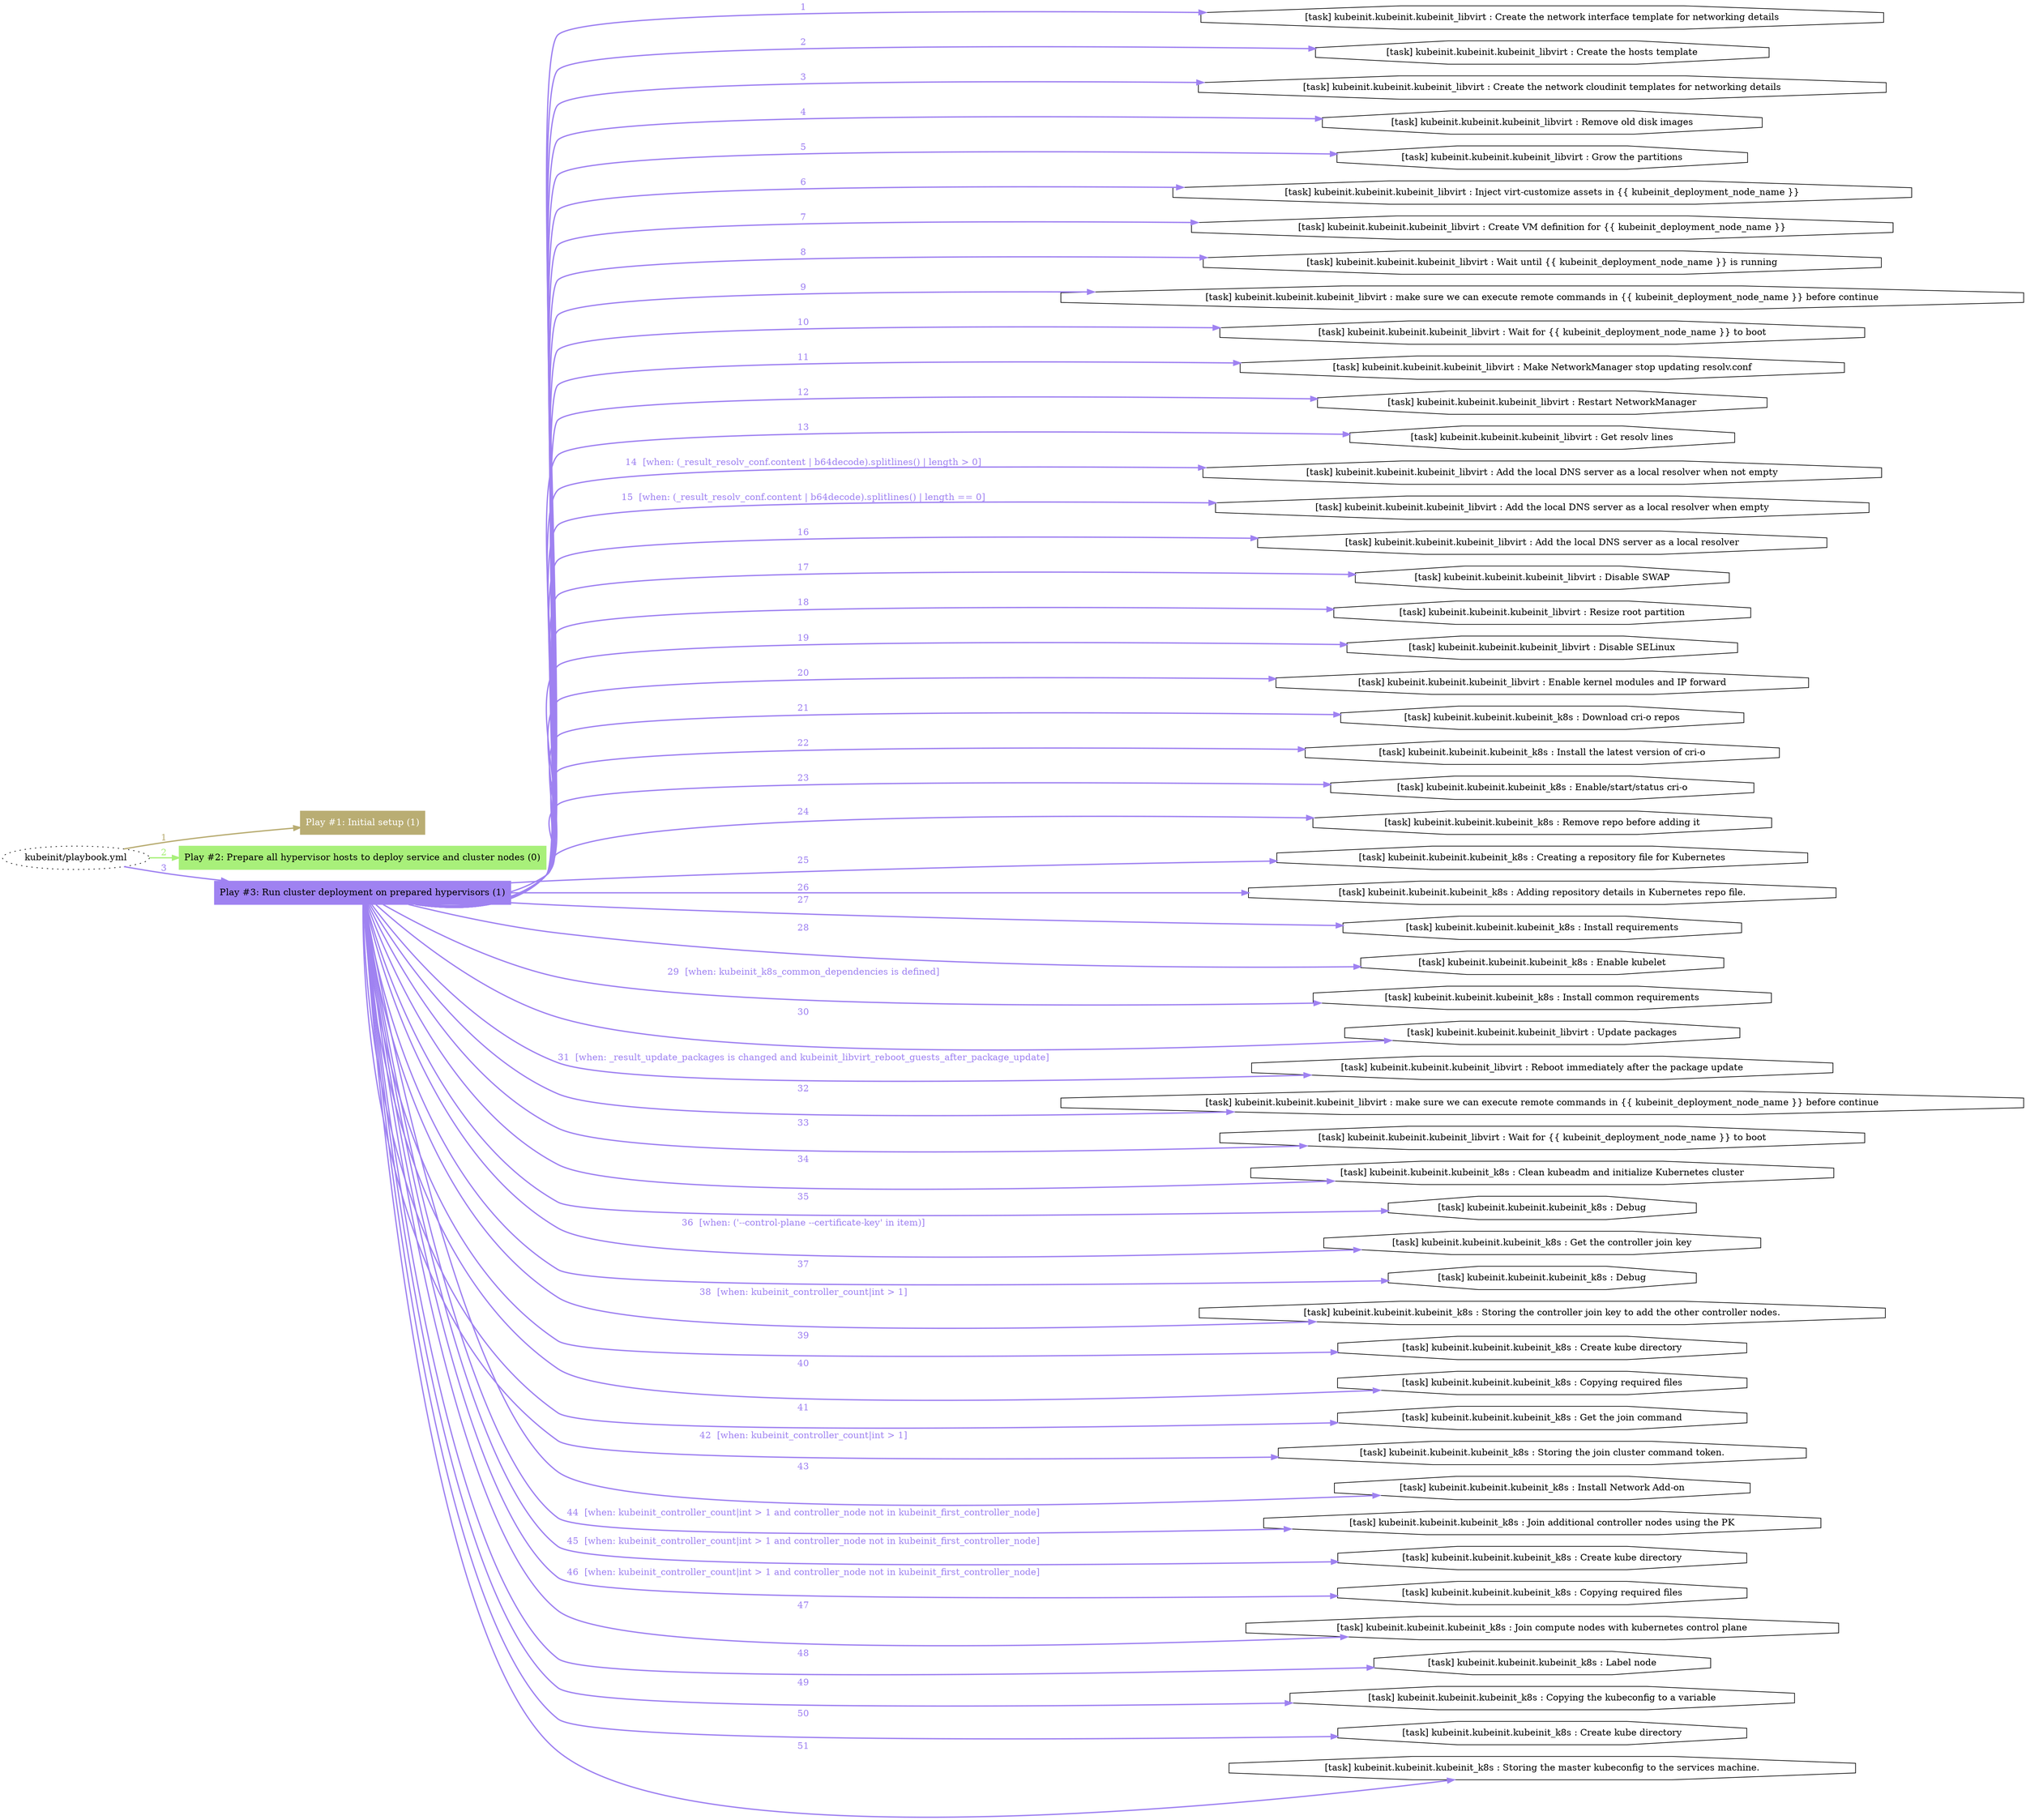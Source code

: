 digraph "kubeinit/playbook.yml "{
	graph [concentrate=true ordering=in rankdir=LR ratio=fill]
	edge [esep=5 sep=10]
	"kubeinit/playbook.yml" [id=root_node style=dotted]
	subgraph "Play #1: Initial setup (1) "{
		"Play #1: Initial setup (1)" [color="#b9ad73" fontcolor="#ffffff" id="play_240100f6-de17-4004-96a5-753d8d8d00fe" shape=box style=filled tooltip=localhost]
		"kubeinit/playbook.yml" -> "Play #1: Initial setup (1)" [label=1 color="#b9ad73" fontcolor="#b9ad73" id="edge_a3b745e9-bcc1-4e27-87c5-efefc333b6f8" style=bold]
	}
	subgraph "Play #2: Prepare all hypervisor hosts to deploy service and cluster nodes (0) "{
		"Play #2: Prepare all hypervisor hosts to deploy service and cluster nodes (0)" [color="#a8f07a" fontcolor="#000000" id="play_a5e8f85e-4047-4293-bc7f-ec71b28ad831" shape=box style=filled tooltip=""]
		"kubeinit/playbook.yml" -> "Play #2: Prepare all hypervisor hosts to deploy service and cluster nodes (0)" [label=2 color="#a8f07a" fontcolor="#a8f07a" id="edge_552d5f08-70af-4394-b814-9c4105e15302" style=bold]
	}
	subgraph "Play #3: Run cluster deployment on prepared hypervisors (1) "{
		"Play #3: Run cluster deployment on prepared hypervisors (1)" [color="#9f82f1" fontcolor="#000000" id="play_571f3aa4-342f-4ab1-bb01-d90ac9e34af2" shape=box style=filled tooltip=localhost]
		"kubeinit/playbook.yml" -> "Play #3: Run cluster deployment on prepared hypervisors (1)" [label=3 color="#9f82f1" fontcolor="#9f82f1" id="edge_28ffe040-2584-4a4f-872d-07ada1db4d06" style=bold]
		"task_f317f9fb-ad77-4d7c-a21d-4139b6b741ca" [label="[task] kubeinit.kubeinit.kubeinit_libvirt : Create the network interface template for networking details" id="task_f317f9fb-ad77-4d7c-a21d-4139b6b741ca" shape=octagon tooltip="[task] kubeinit.kubeinit.kubeinit_libvirt : Create the network interface template for networking details"]
		"Play #3: Run cluster deployment on prepared hypervisors (1)" -> "task_f317f9fb-ad77-4d7c-a21d-4139b6b741ca" [label=1 color="#9f82f1" fontcolor="#9f82f1" id="edge_26b46b79-d413-48ed-9f9c-296af39f6936" style=bold]
		"task_668a1bfd-e8a3-4002-a3dd-64fce4591b71" [label="[task] kubeinit.kubeinit.kubeinit_libvirt : Create the hosts template" id="task_668a1bfd-e8a3-4002-a3dd-64fce4591b71" shape=octagon tooltip="[task] kubeinit.kubeinit.kubeinit_libvirt : Create the hosts template"]
		"Play #3: Run cluster deployment on prepared hypervisors (1)" -> "task_668a1bfd-e8a3-4002-a3dd-64fce4591b71" [label=2 color="#9f82f1" fontcolor="#9f82f1" id="edge_54162783-8f6f-4d1f-b56d-b0b2072507f5" style=bold]
		"task_d705f8a8-042b-40a7-9739-93d96c860b80" [label="[task] kubeinit.kubeinit.kubeinit_libvirt : Create the network cloudinit templates for networking details" id="task_d705f8a8-042b-40a7-9739-93d96c860b80" shape=octagon tooltip="[task] kubeinit.kubeinit.kubeinit_libvirt : Create the network cloudinit templates for networking details"]
		"Play #3: Run cluster deployment on prepared hypervisors (1)" -> "task_d705f8a8-042b-40a7-9739-93d96c860b80" [label=3 color="#9f82f1" fontcolor="#9f82f1" id="edge_2ad0420c-05cb-459b-ab51-5cb0c83205e8" style=bold]
		"task_ca072b26-56b2-4e89-a677-f0c2a15ad2ac" [label="[task] kubeinit.kubeinit.kubeinit_libvirt : Remove old disk images" id="task_ca072b26-56b2-4e89-a677-f0c2a15ad2ac" shape=octagon tooltip="[task] kubeinit.kubeinit.kubeinit_libvirt : Remove old disk images"]
		"Play #3: Run cluster deployment on prepared hypervisors (1)" -> "task_ca072b26-56b2-4e89-a677-f0c2a15ad2ac" [label=4 color="#9f82f1" fontcolor="#9f82f1" id="edge_4254de68-98e6-4882-b23a-76323e454e60" style=bold]
		"task_18376a73-b3be-46ae-90f6-14f3228aa058" [label="[task] kubeinit.kubeinit.kubeinit_libvirt : Grow the partitions" id="task_18376a73-b3be-46ae-90f6-14f3228aa058" shape=octagon tooltip="[task] kubeinit.kubeinit.kubeinit_libvirt : Grow the partitions"]
		"Play #3: Run cluster deployment on prepared hypervisors (1)" -> "task_18376a73-b3be-46ae-90f6-14f3228aa058" [label=5 color="#9f82f1" fontcolor="#9f82f1" id="edge_bc8beb77-4d7d-4fb7-835d-871aa8e52149" style=bold]
		"task_59eacc52-ad0c-415a-8cd8-d1853fc64837" [label="[task] kubeinit.kubeinit.kubeinit_libvirt : Inject virt-customize assets in {{ kubeinit_deployment_node_name }}" id="task_59eacc52-ad0c-415a-8cd8-d1853fc64837" shape=octagon tooltip="[task] kubeinit.kubeinit.kubeinit_libvirt : Inject virt-customize assets in {{ kubeinit_deployment_node_name }}"]
		"Play #3: Run cluster deployment on prepared hypervisors (1)" -> "task_59eacc52-ad0c-415a-8cd8-d1853fc64837" [label=6 color="#9f82f1" fontcolor="#9f82f1" id="edge_69f18082-fd16-4114-849e-77454faff80a" style=bold]
		"task_6de9c3da-cd77-4263-ae65-fee4e817c5f3" [label="[task] kubeinit.kubeinit.kubeinit_libvirt : Create VM definition for {{ kubeinit_deployment_node_name }}" id="task_6de9c3da-cd77-4263-ae65-fee4e817c5f3" shape=octagon tooltip="[task] kubeinit.kubeinit.kubeinit_libvirt : Create VM definition for {{ kubeinit_deployment_node_name }}"]
		"Play #3: Run cluster deployment on prepared hypervisors (1)" -> "task_6de9c3da-cd77-4263-ae65-fee4e817c5f3" [label=7 color="#9f82f1" fontcolor="#9f82f1" id="edge_f5d99b3f-941b-4fb9-bec0-545388457228" style=bold]
		"task_5b124f36-49e1-4590-b178-728724c10e30" [label="[task] kubeinit.kubeinit.kubeinit_libvirt : Wait until {{ kubeinit_deployment_node_name }} is running" id="task_5b124f36-49e1-4590-b178-728724c10e30" shape=octagon tooltip="[task] kubeinit.kubeinit.kubeinit_libvirt : Wait until {{ kubeinit_deployment_node_name }} is running"]
		"Play #3: Run cluster deployment on prepared hypervisors (1)" -> "task_5b124f36-49e1-4590-b178-728724c10e30" [label=8 color="#9f82f1" fontcolor="#9f82f1" id="edge_b3a74e11-8ae4-482e-97a1-39e5207bd6bd" style=bold]
		"task_c6673831-67df-4230-8c2e-8c0072f6758d" [label="[task] kubeinit.kubeinit.kubeinit_libvirt : make sure we can execute remote commands in {{ kubeinit_deployment_node_name }} before continue" id="task_c6673831-67df-4230-8c2e-8c0072f6758d" shape=octagon tooltip="[task] kubeinit.kubeinit.kubeinit_libvirt : make sure we can execute remote commands in {{ kubeinit_deployment_node_name }} before continue"]
		"Play #3: Run cluster deployment on prepared hypervisors (1)" -> "task_c6673831-67df-4230-8c2e-8c0072f6758d" [label=9 color="#9f82f1" fontcolor="#9f82f1" id="edge_0c28289f-28a4-4592-b77a-cbd416c24d85" style=bold]
		"task_61ac27e3-8654-4d79-9397-f64a4fc142e5" [label="[task] kubeinit.kubeinit.kubeinit_libvirt : Wait for {{ kubeinit_deployment_node_name }} to boot" id="task_61ac27e3-8654-4d79-9397-f64a4fc142e5" shape=octagon tooltip="[task] kubeinit.kubeinit.kubeinit_libvirt : Wait for {{ kubeinit_deployment_node_name }} to boot"]
		"Play #3: Run cluster deployment on prepared hypervisors (1)" -> "task_61ac27e3-8654-4d79-9397-f64a4fc142e5" [label=10 color="#9f82f1" fontcolor="#9f82f1" id="edge_41d48678-15a4-4278-9bc0-bdfcd936fdd7" style=bold]
		"task_733dd972-6958-4737-96b3-88d0194c0fc0" [label="[task] kubeinit.kubeinit.kubeinit_libvirt : Make NetworkManager stop updating resolv.conf" id="task_733dd972-6958-4737-96b3-88d0194c0fc0" shape=octagon tooltip="[task] kubeinit.kubeinit.kubeinit_libvirt : Make NetworkManager stop updating resolv.conf"]
		"Play #3: Run cluster deployment on prepared hypervisors (1)" -> "task_733dd972-6958-4737-96b3-88d0194c0fc0" [label=11 color="#9f82f1" fontcolor="#9f82f1" id="edge_5a63be13-99f6-464b-9e37-036ad273bc24" style=bold]
		"task_fa01fb2e-1a92-4314-b4c5-907b4bcebfdb" [label="[task] kubeinit.kubeinit.kubeinit_libvirt : Restart NetworkManager" id="task_fa01fb2e-1a92-4314-b4c5-907b4bcebfdb" shape=octagon tooltip="[task] kubeinit.kubeinit.kubeinit_libvirt : Restart NetworkManager"]
		"Play #3: Run cluster deployment on prepared hypervisors (1)" -> "task_fa01fb2e-1a92-4314-b4c5-907b4bcebfdb" [label=12 color="#9f82f1" fontcolor="#9f82f1" id="edge_75391b32-fe03-4c98-aff4-043906f91864" style=bold]
		"task_ddb08eab-5c40-4f5e-abc0-ce391072a92c" [label="[task] kubeinit.kubeinit.kubeinit_libvirt : Get resolv lines" id="task_ddb08eab-5c40-4f5e-abc0-ce391072a92c" shape=octagon tooltip="[task] kubeinit.kubeinit.kubeinit_libvirt : Get resolv lines"]
		"Play #3: Run cluster deployment on prepared hypervisors (1)" -> "task_ddb08eab-5c40-4f5e-abc0-ce391072a92c" [label=13 color="#9f82f1" fontcolor="#9f82f1" id="edge_304723c3-e1ce-4aee-8b99-1e6c4a030741" style=bold]
		"task_a6bc042b-72d0-40da-976f-2066d538c0fb" [label="[task] kubeinit.kubeinit.kubeinit_libvirt : Add the local DNS server as a local resolver when not empty" id="task_a6bc042b-72d0-40da-976f-2066d538c0fb" shape=octagon tooltip="[task] kubeinit.kubeinit.kubeinit_libvirt : Add the local DNS server as a local resolver when not empty"]
		"Play #3: Run cluster deployment on prepared hypervisors (1)" -> "task_a6bc042b-72d0-40da-976f-2066d538c0fb" [label="14  [when: (_result_resolv_conf.content | b64decode).splitlines() | length > 0]" color="#9f82f1" fontcolor="#9f82f1" id="edge_afa5f764-432b-4200-942c-95b5e95434c2" style=bold]
		"task_d886f668-208c-44a2-936a-15bb5f098b08" [label="[task] kubeinit.kubeinit.kubeinit_libvirt : Add the local DNS server as a local resolver when empty" id="task_d886f668-208c-44a2-936a-15bb5f098b08" shape=octagon tooltip="[task] kubeinit.kubeinit.kubeinit_libvirt : Add the local DNS server as a local resolver when empty"]
		"Play #3: Run cluster deployment on prepared hypervisors (1)" -> "task_d886f668-208c-44a2-936a-15bb5f098b08" [label="15  [when: (_result_resolv_conf.content | b64decode).splitlines() | length == 0]" color="#9f82f1" fontcolor="#9f82f1" id="edge_b9ceea97-06f5-4c37-8f88-0f60d85603a7" style=bold]
		"task_56530443-f9f3-4877-b9f6-4b55051d07f1" [label="[task] kubeinit.kubeinit.kubeinit_libvirt : Add the local DNS server as a local resolver" id="task_56530443-f9f3-4877-b9f6-4b55051d07f1" shape=octagon tooltip="[task] kubeinit.kubeinit.kubeinit_libvirt : Add the local DNS server as a local resolver"]
		"Play #3: Run cluster deployment on prepared hypervisors (1)" -> "task_56530443-f9f3-4877-b9f6-4b55051d07f1" [label=16 color="#9f82f1" fontcolor="#9f82f1" id="edge_9ab00a0e-2e30-407a-9ae6-112fdbd6cf80" style=bold]
		"task_49d4ac8f-bf8e-43f4-b970-af07d054be41" [label="[task] kubeinit.kubeinit.kubeinit_libvirt : Disable SWAP" id="task_49d4ac8f-bf8e-43f4-b970-af07d054be41" shape=octagon tooltip="[task] kubeinit.kubeinit.kubeinit_libvirt : Disable SWAP"]
		"Play #3: Run cluster deployment on prepared hypervisors (1)" -> "task_49d4ac8f-bf8e-43f4-b970-af07d054be41" [label=17 color="#9f82f1" fontcolor="#9f82f1" id="edge_84f60310-76b8-4ba9-88f1-ed4a2ddc9a97" style=bold]
		"task_a31cc1b4-fc64-4dc0-9852-793305322a2d" [label="[task] kubeinit.kubeinit.kubeinit_libvirt : Resize root partition" id="task_a31cc1b4-fc64-4dc0-9852-793305322a2d" shape=octagon tooltip="[task] kubeinit.kubeinit.kubeinit_libvirt : Resize root partition"]
		"Play #3: Run cluster deployment on prepared hypervisors (1)" -> "task_a31cc1b4-fc64-4dc0-9852-793305322a2d" [label=18 color="#9f82f1" fontcolor="#9f82f1" id="edge_27503ba9-8cc4-4c9e-a200-1785a98f0c91" style=bold]
		"task_a9ea9469-769a-4b0f-9b07-41e85fa6c9f7" [label="[task] kubeinit.kubeinit.kubeinit_libvirt : Disable SELinux" id="task_a9ea9469-769a-4b0f-9b07-41e85fa6c9f7" shape=octagon tooltip="[task] kubeinit.kubeinit.kubeinit_libvirt : Disable SELinux"]
		"Play #3: Run cluster deployment on prepared hypervisors (1)" -> "task_a9ea9469-769a-4b0f-9b07-41e85fa6c9f7" [label=19 color="#9f82f1" fontcolor="#9f82f1" id="edge_b0eefa73-f615-41ba-9e9d-c1379b327daf" style=bold]
		"task_a7ca968e-99cf-45cd-a10e-90d7bc904b66" [label="[task] kubeinit.kubeinit.kubeinit_libvirt : Enable kernel modules and IP forward" id="task_a7ca968e-99cf-45cd-a10e-90d7bc904b66" shape=octagon tooltip="[task] kubeinit.kubeinit.kubeinit_libvirt : Enable kernel modules and IP forward"]
		"Play #3: Run cluster deployment on prepared hypervisors (1)" -> "task_a7ca968e-99cf-45cd-a10e-90d7bc904b66" [label=20 color="#9f82f1" fontcolor="#9f82f1" id="edge_36d375bd-b33f-41bd-b2cb-a82086612cc8" style=bold]
		"task_0a61da58-c816-4c45-a0ac-01b88710abb4" [label="[task] kubeinit.kubeinit.kubeinit_k8s : Download cri-o repos" id="task_0a61da58-c816-4c45-a0ac-01b88710abb4" shape=octagon tooltip="[task] kubeinit.kubeinit.kubeinit_k8s : Download cri-o repos"]
		"Play #3: Run cluster deployment on prepared hypervisors (1)" -> "task_0a61da58-c816-4c45-a0ac-01b88710abb4" [label=21 color="#9f82f1" fontcolor="#9f82f1" id="edge_b677235a-2368-4dd8-8473-32f93aba22f4" style=bold]
		"task_2e5b2676-32a6-4023-9ec1-e2e890711b92" [label="[task] kubeinit.kubeinit.kubeinit_k8s : Install the latest version of cri-o" id="task_2e5b2676-32a6-4023-9ec1-e2e890711b92" shape=octagon tooltip="[task] kubeinit.kubeinit.kubeinit_k8s : Install the latest version of cri-o"]
		"Play #3: Run cluster deployment on prepared hypervisors (1)" -> "task_2e5b2676-32a6-4023-9ec1-e2e890711b92" [label=22 color="#9f82f1" fontcolor="#9f82f1" id="edge_a6be0eea-1808-4df4-96f8-70c6f57ac051" style=bold]
		"task_162d5aaf-c93a-486d-90d6-d6deabe0759b" [label="[task] kubeinit.kubeinit.kubeinit_k8s : Enable/start/status cri-o" id="task_162d5aaf-c93a-486d-90d6-d6deabe0759b" shape=octagon tooltip="[task] kubeinit.kubeinit.kubeinit_k8s : Enable/start/status cri-o"]
		"Play #3: Run cluster deployment on prepared hypervisors (1)" -> "task_162d5aaf-c93a-486d-90d6-d6deabe0759b" [label=23 color="#9f82f1" fontcolor="#9f82f1" id="edge_856417d4-75c2-4951-a904-320bc74dedb9" style=bold]
		"task_10339ce9-9fb1-4493-a193-9e7a324ac201" [label="[task] kubeinit.kubeinit.kubeinit_k8s : Remove repo before adding it" id="task_10339ce9-9fb1-4493-a193-9e7a324ac201" shape=octagon tooltip="[task] kubeinit.kubeinit.kubeinit_k8s : Remove repo before adding it"]
		"Play #3: Run cluster deployment on prepared hypervisors (1)" -> "task_10339ce9-9fb1-4493-a193-9e7a324ac201" [label=24 color="#9f82f1" fontcolor="#9f82f1" id="edge_d3869308-aa58-47fc-9da4-7d3755f6f096" style=bold]
		"task_f18ee436-a5f5-4282-a003-94ae3356c0e2" [label="[task] kubeinit.kubeinit.kubeinit_k8s : Creating a repository file for Kubernetes" id="task_f18ee436-a5f5-4282-a003-94ae3356c0e2" shape=octagon tooltip="[task] kubeinit.kubeinit.kubeinit_k8s : Creating a repository file for Kubernetes"]
		"Play #3: Run cluster deployment on prepared hypervisors (1)" -> "task_f18ee436-a5f5-4282-a003-94ae3356c0e2" [label=25 color="#9f82f1" fontcolor="#9f82f1" id="edge_3698e387-ab95-4083-bb6a-515a373f5715" style=bold]
		"task_eb798dd3-ee7a-4edd-8b25-26b6f2f8d9a8" [label="[task] kubeinit.kubeinit.kubeinit_k8s : Adding repository details in Kubernetes repo file." id="task_eb798dd3-ee7a-4edd-8b25-26b6f2f8d9a8" shape=octagon tooltip="[task] kubeinit.kubeinit.kubeinit_k8s : Adding repository details in Kubernetes repo file."]
		"Play #3: Run cluster deployment on prepared hypervisors (1)" -> "task_eb798dd3-ee7a-4edd-8b25-26b6f2f8d9a8" [label=26 color="#9f82f1" fontcolor="#9f82f1" id="edge_5f8bc931-7375-49e1-92a3-7b0c983f7cad" style=bold]
		"task_8d4de20f-2b59-4f03-b9e3-0632e475597d" [label="[task] kubeinit.kubeinit.kubeinit_k8s : Install requirements" id="task_8d4de20f-2b59-4f03-b9e3-0632e475597d" shape=octagon tooltip="[task] kubeinit.kubeinit.kubeinit_k8s : Install requirements"]
		"Play #3: Run cluster deployment on prepared hypervisors (1)" -> "task_8d4de20f-2b59-4f03-b9e3-0632e475597d" [label=27 color="#9f82f1" fontcolor="#9f82f1" id="edge_a5fd394f-728e-4c0a-8ef0-ce5e06388aba" style=bold]
		"task_a7d77c91-26d1-4efd-a6e8-e3bbb20cc2d3" [label="[task] kubeinit.kubeinit.kubeinit_k8s : Enable kubelet" id="task_a7d77c91-26d1-4efd-a6e8-e3bbb20cc2d3" shape=octagon tooltip="[task] kubeinit.kubeinit.kubeinit_k8s : Enable kubelet"]
		"Play #3: Run cluster deployment on prepared hypervisors (1)" -> "task_a7d77c91-26d1-4efd-a6e8-e3bbb20cc2d3" [label=28 color="#9f82f1" fontcolor="#9f82f1" id="edge_c44effc2-7d78-4de3-8015-a21c018f1582" style=bold]
		"task_ffa7117d-f1f4-45e3-88e8-f77f532256df" [label="[task] kubeinit.kubeinit.kubeinit_k8s : Install common requirements" id="task_ffa7117d-f1f4-45e3-88e8-f77f532256df" shape=octagon tooltip="[task] kubeinit.kubeinit.kubeinit_k8s : Install common requirements"]
		"Play #3: Run cluster deployment on prepared hypervisors (1)" -> "task_ffa7117d-f1f4-45e3-88e8-f77f532256df" [label="29  [when: kubeinit_k8s_common_dependencies is defined]" color="#9f82f1" fontcolor="#9f82f1" id="edge_922bd3ae-5d0e-4623-936c-42e17a6411f3" style=bold]
		"task_a004e365-f686-49b1-8436-f1c54671638a" [label="[task] kubeinit.kubeinit.kubeinit_libvirt : Update packages" id="task_a004e365-f686-49b1-8436-f1c54671638a" shape=octagon tooltip="[task] kubeinit.kubeinit.kubeinit_libvirt : Update packages"]
		"Play #3: Run cluster deployment on prepared hypervisors (1)" -> "task_a004e365-f686-49b1-8436-f1c54671638a" [label=30 color="#9f82f1" fontcolor="#9f82f1" id="edge_9810bbb3-d661-435f-97fc-7da2e45cfd8a" style=bold]
		"task_7f6b6dd9-4fd2-4fbf-9078-9c72583430c5" [label="[task] kubeinit.kubeinit.kubeinit_libvirt : Reboot immediately after the package update" id="task_7f6b6dd9-4fd2-4fbf-9078-9c72583430c5" shape=octagon tooltip="[task] kubeinit.kubeinit.kubeinit_libvirt : Reboot immediately after the package update"]
		"Play #3: Run cluster deployment on prepared hypervisors (1)" -> "task_7f6b6dd9-4fd2-4fbf-9078-9c72583430c5" [label="31  [when: _result_update_packages is changed and kubeinit_libvirt_reboot_guests_after_package_update]" color="#9f82f1" fontcolor="#9f82f1" id="edge_6f868ea8-d4b9-42f4-b8d5-43db24cacef3" style=bold]
		"task_6b409fac-bd62-4470-88ee-ad4ace0b86e5" [label="[task] kubeinit.kubeinit.kubeinit_libvirt : make sure we can execute remote commands in {{ kubeinit_deployment_node_name }} before continue" id="task_6b409fac-bd62-4470-88ee-ad4ace0b86e5" shape=octagon tooltip="[task] kubeinit.kubeinit.kubeinit_libvirt : make sure we can execute remote commands in {{ kubeinit_deployment_node_name }} before continue"]
		"Play #3: Run cluster deployment on prepared hypervisors (1)" -> "task_6b409fac-bd62-4470-88ee-ad4ace0b86e5" [label=32 color="#9f82f1" fontcolor="#9f82f1" id="edge_a12cbf67-5f59-407a-bcd7-fddf13ae04ac" style=bold]
		"task_485c27f6-aeca-4f2c-b309-8f95c82457e7" [label="[task] kubeinit.kubeinit.kubeinit_libvirt : Wait for {{ kubeinit_deployment_node_name }} to boot" id="task_485c27f6-aeca-4f2c-b309-8f95c82457e7" shape=octagon tooltip="[task] kubeinit.kubeinit.kubeinit_libvirt : Wait for {{ kubeinit_deployment_node_name }} to boot"]
		"Play #3: Run cluster deployment on prepared hypervisors (1)" -> "task_485c27f6-aeca-4f2c-b309-8f95c82457e7" [label=33 color="#9f82f1" fontcolor="#9f82f1" id="edge_42b96896-2e24-4bb7-be2e-c548a644439d" style=bold]
		"task_8dbfeb0f-7314-4781-a94e-4ac24b0ea191" [label="[task] kubeinit.kubeinit.kubeinit_k8s : Clean kubeadm and initialize Kubernetes cluster" id="task_8dbfeb0f-7314-4781-a94e-4ac24b0ea191" shape=octagon tooltip="[task] kubeinit.kubeinit.kubeinit_k8s : Clean kubeadm and initialize Kubernetes cluster"]
		"Play #3: Run cluster deployment on prepared hypervisors (1)" -> "task_8dbfeb0f-7314-4781-a94e-4ac24b0ea191" [label=34 color="#9f82f1" fontcolor="#9f82f1" id="edge_7786e079-deb1-4e92-b242-67d46c1d9766" style=bold]
		"task_3482e8f0-9098-4927-b689-2c231a1d40e6" [label="[task] kubeinit.kubeinit.kubeinit_k8s : Debug" id="task_3482e8f0-9098-4927-b689-2c231a1d40e6" shape=octagon tooltip="[task] kubeinit.kubeinit.kubeinit_k8s : Debug"]
		"Play #3: Run cluster deployment on prepared hypervisors (1)" -> "task_3482e8f0-9098-4927-b689-2c231a1d40e6" [label=35 color="#9f82f1" fontcolor="#9f82f1" id="edge_c238e30e-7ace-47dd-869d-a24ee133387c" style=bold]
		"task_a8bce185-ae54-4efc-ad5a-51c4146e447d" [label="[task] kubeinit.kubeinit.kubeinit_k8s : Get the controller join key" id="task_a8bce185-ae54-4efc-ad5a-51c4146e447d" shape=octagon tooltip="[task] kubeinit.kubeinit.kubeinit_k8s : Get the controller join key"]
		"Play #3: Run cluster deployment on prepared hypervisors (1)" -> "task_a8bce185-ae54-4efc-ad5a-51c4146e447d" [label="36  [when: ('--control-plane --certificate-key' in item)]" color="#9f82f1" fontcolor="#9f82f1" id="edge_9f3bb22f-d9a1-438c-9fb1-909d842350c2" style=bold]
		"task_f1ddad26-8931-44b5-8cbe-19acda672d34" [label="[task] kubeinit.kubeinit.kubeinit_k8s : Debug" id="task_f1ddad26-8931-44b5-8cbe-19acda672d34" shape=octagon tooltip="[task] kubeinit.kubeinit.kubeinit_k8s : Debug"]
		"Play #3: Run cluster deployment on prepared hypervisors (1)" -> "task_f1ddad26-8931-44b5-8cbe-19acda672d34" [label=37 color="#9f82f1" fontcolor="#9f82f1" id="edge_47ba7b41-521e-4ad7-a009-db853b5e8c74" style=bold]
		"task_7bca7096-0cd2-4da7-bae7-eb04be17ee06" [label="[task] kubeinit.kubeinit.kubeinit_k8s : Storing the controller join key to add the other controller nodes." id="task_7bca7096-0cd2-4da7-bae7-eb04be17ee06" shape=octagon tooltip="[task] kubeinit.kubeinit.kubeinit_k8s : Storing the controller join key to add the other controller nodes."]
		"Play #3: Run cluster deployment on prepared hypervisors (1)" -> "task_7bca7096-0cd2-4da7-bae7-eb04be17ee06" [label="38  [when: kubeinit_controller_count|int > 1]" color="#9f82f1" fontcolor="#9f82f1" id="edge_c653c869-c176-405c-a288-560c24715030" style=bold]
		"task_d4a7c0ea-0dac-40f4-b574-271add29c90c" [label="[task] kubeinit.kubeinit.kubeinit_k8s : Create kube directory" id="task_d4a7c0ea-0dac-40f4-b574-271add29c90c" shape=octagon tooltip="[task] kubeinit.kubeinit.kubeinit_k8s : Create kube directory"]
		"Play #3: Run cluster deployment on prepared hypervisors (1)" -> "task_d4a7c0ea-0dac-40f4-b574-271add29c90c" [label=39 color="#9f82f1" fontcolor="#9f82f1" id="edge_467f9b86-7dd1-4ba5-a4ae-5ac72d230ef5" style=bold]
		"task_b7a62ea6-1427-4263-b9cb-19a8fcaa49c8" [label="[task] kubeinit.kubeinit.kubeinit_k8s : Copying required files" id="task_b7a62ea6-1427-4263-b9cb-19a8fcaa49c8" shape=octagon tooltip="[task] kubeinit.kubeinit.kubeinit_k8s : Copying required files"]
		"Play #3: Run cluster deployment on prepared hypervisors (1)" -> "task_b7a62ea6-1427-4263-b9cb-19a8fcaa49c8" [label=40 color="#9f82f1" fontcolor="#9f82f1" id="edge_10eda9f5-e147-4023-a2d7-99c960ce1280" style=bold]
		"task_51fd9a78-0b14-41db-bfbf-b800cf2c172c" [label="[task] kubeinit.kubeinit.kubeinit_k8s : Get the join command" id="task_51fd9a78-0b14-41db-bfbf-b800cf2c172c" shape=octagon tooltip="[task] kubeinit.kubeinit.kubeinit_k8s : Get the join command"]
		"Play #3: Run cluster deployment on prepared hypervisors (1)" -> "task_51fd9a78-0b14-41db-bfbf-b800cf2c172c" [label=41 color="#9f82f1" fontcolor="#9f82f1" id="edge_dfe9c505-0aa5-4c8b-b096-d30a15db8e86" style=bold]
		"task_c8db1452-7472-413c-9c09-ff5c4d6c9bc9" [label="[task] kubeinit.kubeinit.kubeinit_k8s : Storing the join cluster command token." id="task_c8db1452-7472-413c-9c09-ff5c4d6c9bc9" shape=octagon tooltip="[task] kubeinit.kubeinit.kubeinit_k8s : Storing the join cluster command token."]
		"Play #3: Run cluster deployment on prepared hypervisors (1)" -> "task_c8db1452-7472-413c-9c09-ff5c4d6c9bc9" [label="42  [when: kubeinit_controller_count|int > 1]" color="#9f82f1" fontcolor="#9f82f1" id="edge_73434f0e-0309-40e8-9c6b-373e565b2782" style=bold]
		"task_5afe521a-0c22-41b0-9a84-6602334a956e" [label="[task] kubeinit.kubeinit.kubeinit_k8s : Install Network Add-on" id="task_5afe521a-0c22-41b0-9a84-6602334a956e" shape=octagon tooltip="[task] kubeinit.kubeinit.kubeinit_k8s : Install Network Add-on"]
		"Play #3: Run cluster deployment on prepared hypervisors (1)" -> "task_5afe521a-0c22-41b0-9a84-6602334a956e" [label=43 color="#9f82f1" fontcolor="#9f82f1" id="edge_d587d42d-3414-49ba-a1c6-a2b87054c7ab" style=bold]
		"task_e6ceb28d-3312-4119-b995-aa6fcf8b96cc" [label="[task] kubeinit.kubeinit.kubeinit_k8s : Join additional controller nodes using the PK" id="task_e6ceb28d-3312-4119-b995-aa6fcf8b96cc" shape=octagon tooltip="[task] kubeinit.kubeinit.kubeinit_k8s : Join additional controller nodes using the PK"]
		"Play #3: Run cluster deployment on prepared hypervisors (1)" -> "task_e6ceb28d-3312-4119-b995-aa6fcf8b96cc" [label="44  [when: kubeinit_controller_count|int > 1 and controller_node not in kubeinit_first_controller_node]" color="#9f82f1" fontcolor="#9f82f1" id="edge_a86aaa61-3f8d-43ee-8ecd-fafdbd10bb3d" style=bold]
		"task_b08103cd-9486-4920-b7ec-e74dab59493a" [label="[task] kubeinit.kubeinit.kubeinit_k8s : Create kube directory" id="task_b08103cd-9486-4920-b7ec-e74dab59493a" shape=octagon tooltip="[task] kubeinit.kubeinit.kubeinit_k8s : Create kube directory"]
		"Play #3: Run cluster deployment on prepared hypervisors (1)" -> "task_b08103cd-9486-4920-b7ec-e74dab59493a" [label="45  [when: kubeinit_controller_count|int > 1 and controller_node not in kubeinit_first_controller_node]" color="#9f82f1" fontcolor="#9f82f1" id="edge_5ba98707-a18c-4043-b094-5cc1d5d40137" style=bold]
		"task_533bd838-d8ce-444e-a948-47612b8eb99a" [label="[task] kubeinit.kubeinit.kubeinit_k8s : Copying required files" id="task_533bd838-d8ce-444e-a948-47612b8eb99a" shape=octagon tooltip="[task] kubeinit.kubeinit.kubeinit_k8s : Copying required files"]
		"Play #3: Run cluster deployment on prepared hypervisors (1)" -> "task_533bd838-d8ce-444e-a948-47612b8eb99a" [label="46  [when: kubeinit_controller_count|int > 1 and controller_node not in kubeinit_first_controller_node]" color="#9f82f1" fontcolor="#9f82f1" id="edge_fb0198a0-58dc-4efc-80d4-e6d65608ff31" style=bold]
		"task_e77686fa-d669-40ce-a7f8-5db3b1931549" [label="[task] kubeinit.kubeinit.kubeinit_k8s : Join compute nodes with kubernetes control plane" id="task_e77686fa-d669-40ce-a7f8-5db3b1931549" shape=octagon tooltip="[task] kubeinit.kubeinit.kubeinit_k8s : Join compute nodes with kubernetes control plane"]
		"Play #3: Run cluster deployment on prepared hypervisors (1)" -> "task_e77686fa-d669-40ce-a7f8-5db3b1931549" [label=47 color="#9f82f1" fontcolor="#9f82f1" id="edge_a504e5f7-c130-432c-b84d-48c6a3734d0e" style=bold]
		"task_f92d2ce8-77d2-491a-87f3-c769cafbf650" [label="[task] kubeinit.kubeinit.kubeinit_k8s : Label node" id="task_f92d2ce8-77d2-491a-87f3-c769cafbf650" shape=octagon tooltip="[task] kubeinit.kubeinit.kubeinit_k8s : Label node"]
		"Play #3: Run cluster deployment on prepared hypervisors (1)" -> "task_f92d2ce8-77d2-491a-87f3-c769cafbf650" [label=48 color="#9f82f1" fontcolor="#9f82f1" id="edge_12e2dae8-b1a5-4a1e-9499-7aceb53a5c44" style=bold]
		"task_a58249c5-2366-4664-964c-8f09089af9a2" [label="[task] kubeinit.kubeinit.kubeinit_k8s : Copying the kubeconfig to a variable" id="task_a58249c5-2366-4664-964c-8f09089af9a2" shape=octagon tooltip="[task] kubeinit.kubeinit.kubeinit_k8s : Copying the kubeconfig to a variable"]
		"Play #3: Run cluster deployment on prepared hypervisors (1)" -> "task_a58249c5-2366-4664-964c-8f09089af9a2" [label=49 color="#9f82f1" fontcolor="#9f82f1" id="edge_27fc4b45-d2d5-480b-a36a-831dd6e2f26f" style=bold]
		"task_67736fc3-e978-44f1-8b68-14f1b6ca63cf" [label="[task] kubeinit.kubeinit.kubeinit_k8s : Create kube directory" id="task_67736fc3-e978-44f1-8b68-14f1b6ca63cf" shape=octagon tooltip="[task] kubeinit.kubeinit.kubeinit_k8s : Create kube directory"]
		"Play #3: Run cluster deployment on prepared hypervisors (1)" -> "task_67736fc3-e978-44f1-8b68-14f1b6ca63cf" [label=50 color="#9f82f1" fontcolor="#9f82f1" id="edge_a6174419-903f-4ece-a3bd-a2df338b76c4" style=bold]
		"task_f42f4fb8-45a1-4491-b0f9-939aa43d3bfb" [label="[task] kubeinit.kubeinit.kubeinit_k8s : Storing the master kubeconfig to the services machine." id="task_f42f4fb8-45a1-4491-b0f9-939aa43d3bfb" shape=octagon tooltip="[task] kubeinit.kubeinit.kubeinit_k8s : Storing the master kubeconfig to the services machine."]
		"Play #3: Run cluster deployment on prepared hypervisors (1)" -> "task_f42f4fb8-45a1-4491-b0f9-939aa43d3bfb" [label=51 color="#9f82f1" fontcolor="#9f82f1" id="edge_5fc6d7b1-0a6f-4b95-a9f8-3799a2e31848" style=bold]
	}
}
